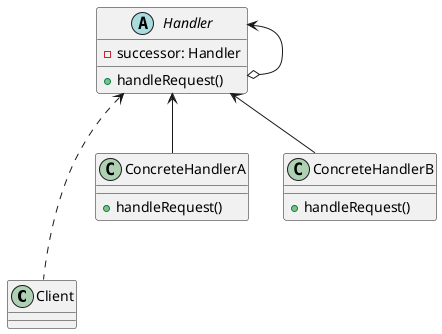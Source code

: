 @startuml

class Client
abstract class Handler {
    - successor: Handler
    + handleRequest()
}
class ConcreteHandlerA{
    + handleRequest()
}
class ConcreteHandlerB {
    + handleRequest()
}

Handler <... Client
Handler <-- ConcreteHandlerA
Handler <-- ConcreteHandlerB
Handler <--o Handler

@enduml
